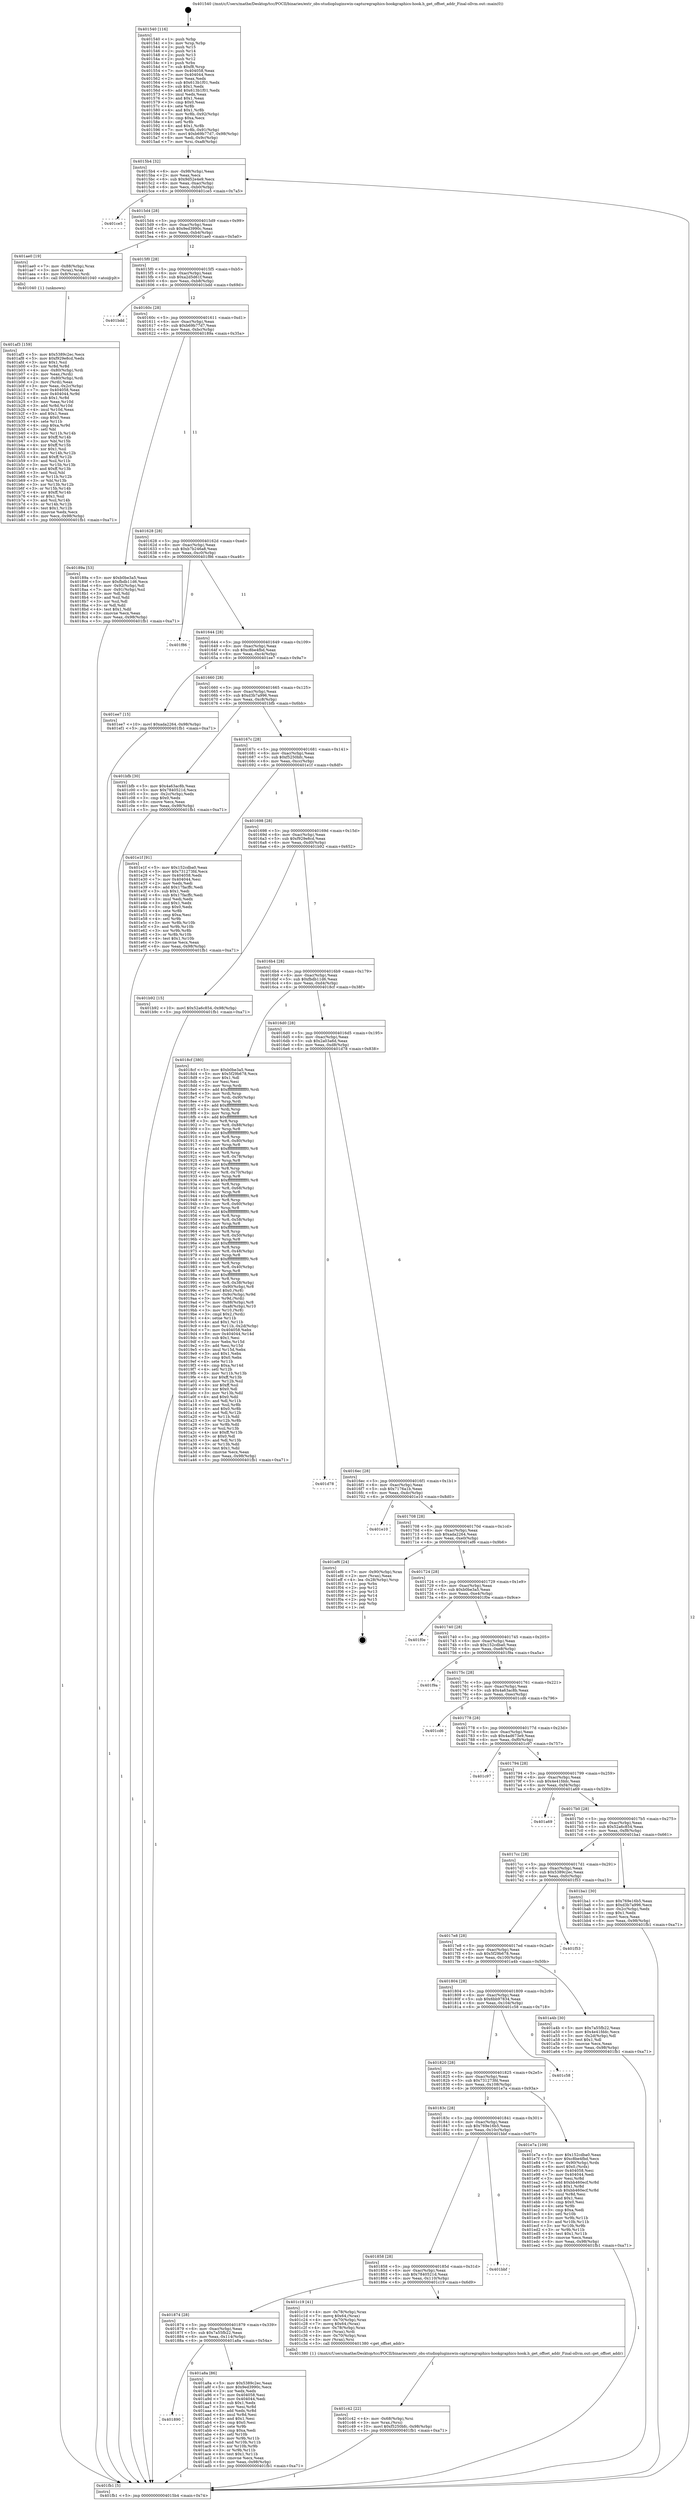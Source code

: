 digraph "0x401540" {
  label = "0x401540 (/mnt/c/Users/mathe/Desktop/tcc/POCII/binaries/extr_obs-studiopluginswin-capturegraphics-hookgraphics-hook.h_get_offset_addr_Final-ollvm.out::main(0))"
  labelloc = "t"
  node[shape=record]

  Entry [label="",width=0.3,height=0.3,shape=circle,fillcolor=black,style=filled]
  "0x4015b4" [label="{
     0x4015b4 [32]\l
     | [instrs]\l
     &nbsp;&nbsp;0x4015b4 \<+6\>: mov -0x98(%rbp),%eax\l
     &nbsp;&nbsp;0x4015ba \<+2\>: mov %eax,%ecx\l
     &nbsp;&nbsp;0x4015bc \<+6\>: sub $0x9d52e4e9,%ecx\l
     &nbsp;&nbsp;0x4015c2 \<+6\>: mov %eax,-0xac(%rbp)\l
     &nbsp;&nbsp;0x4015c8 \<+6\>: mov %ecx,-0xb0(%rbp)\l
     &nbsp;&nbsp;0x4015ce \<+6\>: je 0000000000401ce5 \<main+0x7a5\>\l
  }"]
  "0x401ce5" [label="{
     0x401ce5\l
  }", style=dashed]
  "0x4015d4" [label="{
     0x4015d4 [28]\l
     | [instrs]\l
     &nbsp;&nbsp;0x4015d4 \<+5\>: jmp 00000000004015d9 \<main+0x99\>\l
     &nbsp;&nbsp;0x4015d9 \<+6\>: mov -0xac(%rbp),%eax\l
     &nbsp;&nbsp;0x4015df \<+5\>: sub $0x9ed3990c,%eax\l
     &nbsp;&nbsp;0x4015e4 \<+6\>: mov %eax,-0xb4(%rbp)\l
     &nbsp;&nbsp;0x4015ea \<+6\>: je 0000000000401ae0 \<main+0x5a0\>\l
  }"]
  Exit [label="",width=0.3,height=0.3,shape=circle,fillcolor=black,style=filled,peripheries=2]
  "0x401ae0" [label="{
     0x401ae0 [19]\l
     | [instrs]\l
     &nbsp;&nbsp;0x401ae0 \<+7\>: mov -0x88(%rbp),%rax\l
     &nbsp;&nbsp;0x401ae7 \<+3\>: mov (%rax),%rax\l
     &nbsp;&nbsp;0x401aea \<+4\>: mov 0x8(%rax),%rdi\l
     &nbsp;&nbsp;0x401aee \<+5\>: call 0000000000401040 \<atoi@plt\>\l
     | [calls]\l
     &nbsp;&nbsp;0x401040 \{1\} (unknown)\l
  }"]
  "0x4015f0" [label="{
     0x4015f0 [28]\l
     | [instrs]\l
     &nbsp;&nbsp;0x4015f0 \<+5\>: jmp 00000000004015f5 \<main+0xb5\>\l
     &nbsp;&nbsp;0x4015f5 \<+6\>: mov -0xac(%rbp),%eax\l
     &nbsp;&nbsp;0x4015fb \<+5\>: sub $0xa2d5d61f,%eax\l
     &nbsp;&nbsp;0x401600 \<+6\>: mov %eax,-0xb8(%rbp)\l
     &nbsp;&nbsp;0x401606 \<+6\>: je 0000000000401bdd \<main+0x69d\>\l
  }"]
  "0x401c42" [label="{
     0x401c42 [22]\l
     | [instrs]\l
     &nbsp;&nbsp;0x401c42 \<+4\>: mov -0x68(%rbp),%rsi\l
     &nbsp;&nbsp;0x401c46 \<+3\>: mov %rax,(%rsi)\l
     &nbsp;&nbsp;0x401c49 \<+10\>: movl $0xf5250bfc,-0x98(%rbp)\l
     &nbsp;&nbsp;0x401c53 \<+5\>: jmp 0000000000401fb1 \<main+0xa71\>\l
  }"]
  "0x401bdd" [label="{
     0x401bdd\l
  }", style=dashed]
  "0x40160c" [label="{
     0x40160c [28]\l
     | [instrs]\l
     &nbsp;&nbsp;0x40160c \<+5\>: jmp 0000000000401611 \<main+0xd1\>\l
     &nbsp;&nbsp;0x401611 \<+6\>: mov -0xac(%rbp),%eax\l
     &nbsp;&nbsp;0x401617 \<+5\>: sub $0xb69b77d7,%eax\l
     &nbsp;&nbsp;0x40161c \<+6\>: mov %eax,-0xbc(%rbp)\l
     &nbsp;&nbsp;0x401622 \<+6\>: je 000000000040189a \<main+0x35a\>\l
  }"]
  "0x401af3" [label="{
     0x401af3 [159]\l
     | [instrs]\l
     &nbsp;&nbsp;0x401af3 \<+5\>: mov $0x5389c2ec,%ecx\l
     &nbsp;&nbsp;0x401af8 \<+5\>: mov $0xf929e8cd,%edx\l
     &nbsp;&nbsp;0x401afd \<+3\>: mov $0x1,%sil\l
     &nbsp;&nbsp;0x401b00 \<+3\>: xor %r8d,%r8d\l
     &nbsp;&nbsp;0x401b03 \<+4\>: mov -0x80(%rbp),%rdi\l
     &nbsp;&nbsp;0x401b07 \<+2\>: mov %eax,(%rdi)\l
     &nbsp;&nbsp;0x401b09 \<+4\>: mov -0x80(%rbp),%rdi\l
     &nbsp;&nbsp;0x401b0d \<+2\>: mov (%rdi),%eax\l
     &nbsp;&nbsp;0x401b0f \<+3\>: mov %eax,-0x2c(%rbp)\l
     &nbsp;&nbsp;0x401b12 \<+7\>: mov 0x404058,%eax\l
     &nbsp;&nbsp;0x401b19 \<+8\>: mov 0x404044,%r9d\l
     &nbsp;&nbsp;0x401b21 \<+4\>: sub $0x1,%r8d\l
     &nbsp;&nbsp;0x401b25 \<+3\>: mov %eax,%r10d\l
     &nbsp;&nbsp;0x401b28 \<+3\>: add %r8d,%r10d\l
     &nbsp;&nbsp;0x401b2b \<+4\>: imul %r10d,%eax\l
     &nbsp;&nbsp;0x401b2f \<+3\>: and $0x1,%eax\l
     &nbsp;&nbsp;0x401b32 \<+3\>: cmp $0x0,%eax\l
     &nbsp;&nbsp;0x401b35 \<+4\>: sete %r11b\l
     &nbsp;&nbsp;0x401b39 \<+4\>: cmp $0xa,%r9d\l
     &nbsp;&nbsp;0x401b3d \<+3\>: setl %bl\l
     &nbsp;&nbsp;0x401b40 \<+3\>: mov %r11b,%r14b\l
     &nbsp;&nbsp;0x401b43 \<+4\>: xor $0xff,%r14b\l
     &nbsp;&nbsp;0x401b47 \<+3\>: mov %bl,%r15b\l
     &nbsp;&nbsp;0x401b4a \<+4\>: xor $0xff,%r15b\l
     &nbsp;&nbsp;0x401b4e \<+4\>: xor $0x1,%sil\l
     &nbsp;&nbsp;0x401b52 \<+3\>: mov %r14b,%r12b\l
     &nbsp;&nbsp;0x401b55 \<+4\>: and $0xff,%r12b\l
     &nbsp;&nbsp;0x401b59 \<+3\>: and %sil,%r11b\l
     &nbsp;&nbsp;0x401b5c \<+3\>: mov %r15b,%r13b\l
     &nbsp;&nbsp;0x401b5f \<+4\>: and $0xff,%r13b\l
     &nbsp;&nbsp;0x401b63 \<+3\>: and %sil,%bl\l
     &nbsp;&nbsp;0x401b66 \<+3\>: or %r11b,%r12b\l
     &nbsp;&nbsp;0x401b69 \<+3\>: or %bl,%r13b\l
     &nbsp;&nbsp;0x401b6c \<+3\>: xor %r13b,%r12b\l
     &nbsp;&nbsp;0x401b6f \<+3\>: or %r15b,%r14b\l
     &nbsp;&nbsp;0x401b72 \<+4\>: xor $0xff,%r14b\l
     &nbsp;&nbsp;0x401b76 \<+4\>: or $0x1,%sil\l
     &nbsp;&nbsp;0x401b7a \<+3\>: and %sil,%r14b\l
     &nbsp;&nbsp;0x401b7d \<+3\>: or %r14b,%r12b\l
     &nbsp;&nbsp;0x401b80 \<+4\>: test $0x1,%r12b\l
     &nbsp;&nbsp;0x401b84 \<+3\>: cmovne %edx,%ecx\l
     &nbsp;&nbsp;0x401b87 \<+6\>: mov %ecx,-0x98(%rbp)\l
     &nbsp;&nbsp;0x401b8d \<+5\>: jmp 0000000000401fb1 \<main+0xa71\>\l
  }"]
  "0x40189a" [label="{
     0x40189a [53]\l
     | [instrs]\l
     &nbsp;&nbsp;0x40189a \<+5\>: mov $0xb0be3a5,%eax\l
     &nbsp;&nbsp;0x40189f \<+5\>: mov $0xfbdb11d6,%ecx\l
     &nbsp;&nbsp;0x4018a4 \<+6\>: mov -0x92(%rbp),%dl\l
     &nbsp;&nbsp;0x4018aa \<+7\>: mov -0x91(%rbp),%sil\l
     &nbsp;&nbsp;0x4018b1 \<+3\>: mov %dl,%dil\l
     &nbsp;&nbsp;0x4018b4 \<+3\>: and %sil,%dil\l
     &nbsp;&nbsp;0x4018b7 \<+3\>: xor %sil,%dl\l
     &nbsp;&nbsp;0x4018ba \<+3\>: or %dl,%dil\l
     &nbsp;&nbsp;0x4018bd \<+4\>: test $0x1,%dil\l
     &nbsp;&nbsp;0x4018c1 \<+3\>: cmovne %ecx,%eax\l
     &nbsp;&nbsp;0x4018c4 \<+6\>: mov %eax,-0x98(%rbp)\l
     &nbsp;&nbsp;0x4018ca \<+5\>: jmp 0000000000401fb1 \<main+0xa71\>\l
  }"]
  "0x401628" [label="{
     0x401628 [28]\l
     | [instrs]\l
     &nbsp;&nbsp;0x401628 \<+5\>: jmp 000000000040162d \<main+0xed\>\l
     &nbsp;&nbsp;0x40162d \<+6\>: mov -0xac(%rbp),%eax\l
     &nbsp;&nbsp;0x401633 \<+5\>: sub $0xb7b246a8,%eax\l
     &nbsp;&nbsp;0x401638 \<+6\>: mov %eax,-0xc0(%rbp)\l
     &nbsp;&nbsp;0x40163e \<+6\>: je 0000000000401f86 \<main+0xa46\>\l
  }"]
  "0x401fb1" [label="{
     0x401fb1 [5]\l
     | [instrs]\l
     &nbsp;&nbsp;0x401fb1 \<+5\>: jmp 00000000004015b4 \<main+0x74\>\l
  }"]
  "0x401540" [label="{
     0x401540 [116]\l
     | [instrs]\l
     &nbsp;&nbsp;0x401540 \<+1\>: push %rbp\l
     &nbsp;&nbsp;0x401541 \<+3\>: mov %rsp,%rbp\l
     &nbsp;&nbsp;0x401544 \<+2\>: push %r15\l
     &nbsp;&nbsp;0x401546 \<+2\>: push %r14\l
     &nbsp;&nbsp;0x401548 \<+2\>: push %r13\l
     &nbsp;&nbsp;0x40154a \<+2\>: push %r12\l
     &nbsp;&nbsp;0x40154c \<+1\>: push %rbx\l
     &nbsp;&nbsp;0x40154d \<+7\>: sub $0xf8,%rsp\l
     &nbsp;&nbsp;0x401554 \<+7\>: mov 0x404058,%eax\l
     &nbsp;&nbsp;0x40155b \<+7\>: mov 0x404044,%ecx\l
     &nbsp;&nbsp;0x401562 \<+2\>: mov %eax,%edx\l
     &nbsp;&nbsp;0x401564 \<+6\>: sub $0x613b1f01,%edx\l
     &nbsp;&nbsp;0x40156a \<+3\>: sub $0x1,%edx\l
     &nbsp;&nbsp;0x40156d \<+6\>: add $0x613b1f01,%edx\l
     &nbsp;&nbsp;0x401573 \<+3\>: imul %edx,%eax\l
     &nbsp;&nbsp;0x401576 \<+3\>: and $0x1,%eax\l
     &nbsp;&nbsp;0x401579 \<+3\>: cmp $0x0,%eax\l
     &nbsp;&nbsp;0x40157c \<+4\>: sete %r8b\l
     &nbsp;&nbsp;0x401580 \<+4\>: and $0x1,%r8b\l
     &nbsp;&nbsp;0x401584 \<+7\>: mov %r8b,-0x92(%rbp)\l
     &nbsp;&nbsp;0x40158b \<+3\>: cmp $0xa,%ecx\l
     &nbsp;&nbsp;0x40158e \<+4\>: setl %r8b\l
     &nbsp;&nbsp;0x401592 \<+4\>: and $0x1,%r8b\l
     &nbsp;&nbsp;0x401596 \<+7\>: mov %r8b,-0x91(%rbp)\l
     &nbsp;&nbsp;0x40159d \<+10\>: movl $0xb69b77d7,-0x98(%rbp)\l
     &nbsp;&nbsp;0x4015a7 \<+6\>: mov %edi,-0x9c(%rbp)\l
     &nbsp;&nbsp;0x4015ad \<+7\>: mov %rsi,-0xa8(%rbp)\l
  }"]
  "0x401890" [label="{
     0x401890\l
  }", style=dashed]
  "0x401f86" [label="{
     0x401f86\l
  }", style=dashed]
  "0x401644" [label="{
     0x401644 [28]\l
     | [instrs]\l
     &nbsp;&nbsp;0x401644 \<+5\>: jmp 0000000000401649 \<main+0x109\>\l
     &nbsp;&nbsp;0x401649 \<+6\>: mov -0xac(%rbp),%eax\l
     &nbsp;&nbsp;0x40164f \<+5\>: sub $0xc8be4fbd,%eax\l
     &nbsp;&nbsp;0x401654 \<+6\>: mov %eax,-0xc4(%rbp)\l
     &nbsp;&nbsp;0x40165a \<+6\>: je 0000000000401ee7 \<main+0x9a7\>\l
  }"]
  "0x401a8a" [label="{
     0x401a8a [86]\l
     | [instrs]\l
     &nbsp;&nbsp;0x401a8a \<+5\>: mov $0x5389c2ec,%eax\l
     &nbsp;&nbsp;0x401a8f \<+5\>: mov $0x9ed3990c,%ecx\l
     &nbsp;&nbsp;0x401a94 \<+2\>: xor %edx,%edx\l
     &nbsp;&nbsp;0x401a96 \<+7\>: mov 0x404058,%esi\l
     &nbsp;&nbsp;0x401a9d \<+7\>: mov 0x404044,%edi\l
     &nbsp;&nbsp;0x401aa4 \<+3\>: sub $0x1,%edx\l
     &nbsp;&nbsp;0x401aa7 \<+3\>: mov %esi,%r8d\l
     &nbsp;&nbsp;0x401aaa \<+3\>: add %edx,%r8d\l
     &nbsp;&nbsp;0x401aad \<+4\>: imul %r8d,%esi\l
     &nbsp;&nbsp;0x401ab1 \<+3\>: and $0x1,%esi\l
     &nbsp;&nbsp;0x401ab4 \<+3\>: cmp $0x0,%esi\l
     &nbsp;&nbsp;0x401ab7 \<+4\>: sete %r9b\l
     &nbsp;&nbsp;0x401abb \<+3\>: cmp $0xa,%edi\l
     &nbsp;&nbsp;0x401abe \<+4\>: setl %r10b\l
     &nbsp;&nbsp;0x401ac2 \<+3\>: mov %r9b,%r11b\l
     &nbsp;&nbsp;0x401ac5 \<+3\>: and %r10b,%r11b\l
     &nbsp;&nbsp;0x401ac8 \<+3\>: xor %r10b,%r9b\l
     &nbsp;&nbsp;0x401acb \<+3\>: or %r9b,%r11b\l
     &nbsp;&nbsp;0x401ace \<+4\>: test $0x1,%r11b\l
     &nbsp;&nbsp;0x401ad2 \<+3\>: cmovne %ecx,%eax\l
     &nbsp;&nbsp;0x401ad5 \<+6\>: mov %eax,-0x98(%rbp)\l
     &nbsp;&nbsp;0x401adb \<+5\>: jmp 0000000000401fb1 \<main+0xa71\>\l
  }"]
  "0x401ee7" [label="{
     0x401ee7 [15]\l
     | [instrs]\l
     &nbsp;&nbsp;0x401ee7 \<+10\>: movl $0xada2264,-0x98(%rbp)\l
     &nbsp;&nbsp;0x401ef1 \<+5\>: jmp 0000000000401fb1 \<main+0xa71\>\l
  }"]
  "0x401660" [label="{
     0x401660 [28]\l
     | [instrs]\l
     &nbsp;&nbsp;0x401660 \<+5\>: jmp 0000000000401665 \<main+0x125\>\l
     &nbsp;&nbsp;0x401665 \<+6\>: mov -0xac(%rbp),%eax\l
     &nbsp;&nbsp;0x40166b \<+5\>: sub $0xd3b7a996,%eax\l
     &nbsp;&nbsp;0x401670 \<+6\>: mov %eax,-0xc8(%rbp)\l
     &nbsp;&nbsp;0x401676 \<+6\>: je 0000000000401bfb \<main+0x6bb\>\l
  }"]
  "0x401874" [label="{
     0x401874 [28]\l
     | [instrs]\l
     &nbsp;&nbsp;0x401874 \<+5\>: jmp 0000000000401879 \<main+0x339\>\l
     &nbsp;&nbsp;0x401879 \<+6\>: mov -0xac(%rbp),%eax\l
     &nbsp;&nbsp;0x40187f \<+5\>: sub $0x7a55fb22,%eax\l
     &nbsp;&nbsp;0x401884 \<+6\>: mov %eax,-0x114(%rbp)\l
     &nbsp;&nbsp;0x40188a \<+6\>: je 0000000000401a8a \<main+0x54a\>\l
  }"]
  "0x401bfb" [label="{
     0x401bfb [30]\l
     | [instrs]\l
     &nbsp;&nbsp;0x401bfb \<+5\>: mov $0x4a63ac8b,%eax\l
     &nbsp;&nbsp;0x401c00 \<+5\>: mov $0x7840521d,%ecx\l
     &nbsp;&nbsp;0x401c05 \<+3\>: mov -0x2c(%rbp),%edx\l
     &nbsp;&nbsp;0x401c08 \<+3\>: cmp $0x0,%edx\l
     &nbsp;&nbsp;0x401c0b \<+3\>: cmove %ecx,%eax\l
     &nbsp;&nbsp;0x401c0e \<+6\>: mov %eax,-0x98(%rbp)\l
     &nbsp;&nbsp;0x401c14 \<+5\>: jmp 0000000000401fb1 \<main+0xa71\>\l
  }"]
  "0x40167c" [label="{
     0x40167c [28]\l
     | [instrs]\l
     &nbsp;&nbsp;0x40167c \<+5\>: jmp 0000000000401681 \<main+0x141\>\l
     &nbsp;&nbsp;0x401681 \<+6\>: mov -0xac(%rbp),%eax\l
     &nbsp;&nbsp;0x401687 \<+5\>: sub $0xf5250bfc,%eax\l
     &nbsp;&nbsp;0x40168c \<+6\>: mov %eax,-0xcc(%rbp)\l
     &nbsp;&nbsp;0x401692 \<+6\>: je 0000000000401e1f \<main+0x8df\>\l
  }"]
  "0x401c19" [label="{
     0x401c19 [41]\l
     | [instrs]\l
     &nbsp;&nbsp;0x401c19 \<+4\>: mov -0x78(%rbp),%rax\l
     &nbsp;&nbsp;0x401c1d \<+7\>: movq $0x64,(%rax)\l
     &nbsp;&nbsp;0x401c24 \<+4\>: mov -0x70(%rbp),%rax\l
     &nbsp;&nbsp;0x401c28 \<+7\>: movq $0x64,(%rax)\l
     &nbsp;&nbsp;0x401c2f \<+4\>: mov -0x78(%rbp),%rax\l
     &nbsp;&nbsp;0x401c33 \<+3\>: mov (%rax),%rdi\l
     &nbsp;&nbsp;0x401c36 \<+4\>: mov -0x70(%rbp),%rax\l
     &nbsp;&nbsp;0x401c3a \<+3\>: mov (%rax),%rsi\l
     &nbsp;&nbsp;0x401c3d \<+5\>: call 0000000000401380 \<get_offset_addr\>\l
     | [calls]\l
     &nbsp;&nbsp;0x401380 \{1\} (/mnt/c/Users/mathe/Desktop/tcc/POCII/binaries/extr_obs-studiopluginswin-capturegraphics-hookgraphics-hook.h_get_offset_addr_Final-ollvm.out::get_offset_addr)\l
  }"]
  "0x401e1f" [label="{
     0x401e1f [91]\l
     | [instrs]\l
     &nbsp;&nbsp;0x401e1f \<+5\>: mov $0x152cdba0,%eax\l
     &nbsp;&nbsp;0x401e24 \<+5\>: mov $0x731273fd,%ecx\l
     &nbsp;&nbsp;0x401e29 \<+7\>: mov 0x404058,%edx\l
     &nbsp;&nbsp;0x401e30 \<+7\>: mov 0x404044,%esi\l
     &nbsp;&nbsp;0x401e37 \<+2\>: mov %edx,%edi\l
     &nbsp;&nbsp;0x401e39 \<+6\>: add $0x17facffc,%edi\l
     &nbsp;&nbsp;0x401e3f \<+3\>: sub $0x1,%edi\l
     &nbsp;&nbsp;0x401e42 \<+6\>: sub $0x17facffc,%edi\l
     &nbsp;&nbsp;0x401e48 \<+3\>: imul %edi,%edx\l
     &nbsp;&nbsp;0x401e4b \<+3\>: and $0x1,%edx\l
     &nbsp;&nbsp;0x401e4e \<+3\>: cmp $0x0,%edx\l
     &nbsp;&nbsp;0x401e51 \<+4\>: sete %r8b\l
     &nbsp;&nbsp;0x401e55 \<+3\>: cmp $0xa,%esi\l
     &nbsp;&nbsp;0x401e58 \<+4\>: setl %r9b\l
     &nbsp;&nbsp;0x401e5c \<+3\>: mov %r8b,%r10b\l
     &nbsp;&nbsp;0x401e5f \<+3\>: and %r9b,%r10b\l
     &nbsp;&nbsp;0x401e62 \<+3\>: xor %r9b,%r8b\l
     &nbsp;&nbsp;0x401e65 \<+3\>: or %r8b,%r10b\l
     &nbsp;&nbsp;0x401e68 \<+4\>: test $0x1,%r10b\l
     &nbsp;&nbsp;0x401e6c \<+3\>: cmovne %ecx,%eax\l
     &nbsp;&nbsp;0x401e6f \<+6\>: mov %eax,-0x98(%rbp)\l
     &nbsp;&nbsp;0x401e75 \<+5\>: jmp 0000000000401fb1 \<main+0xa71\>\l
  }"]
  "0x401698" [label="{
     0x401698 [28]\l
     | [instrs]\l
     &nbsp;&nbsp;0x401698 \<+5\>: jmp 000000000040169d \<main+0x15d\>\l
     &nbsp;&nbsp;0x40169d \<+6\>: mov -0xac(%rbp),%eax\l
     &nbsp;&nbsp;0x4016a3 \<+5\>: sub $0xf929e8cd,%eax\l
     &nbsp;&nbsp;0x4016a8 \<+6\>: mov %eax,-0xd0(%rbp)\l
     &nbsp;&nbsp;0x4016ae \<+6\>: je 0000000000401b92 \<main+0x652\>\l
  }"]
  "0x401858" [label="{
     0x401858 [28]\l
     | [instrs]\l
     &nbsp;&nbsp;0x401858 \<+5\>: jmp 000000000040185d \<main+0x31d\>\l
     &nbsp;&nbsp;0x40185d \<+6\>: mov -0xac(%rbp),%eax\l
     &nbsp;&nbsp;0x401863 \<+5\>: sub $0x7840521d,%eax\l
     &nbsp;&nbsp;0x401868 \<+6\>: mov %eax,-0x110(%rbp)\l
     &nbsp;&nbsp;0x40186e \<+6\>: je 0000000000401c19 \<main+0x6d9\>\l
  }"]
  "0x401b92" [label="{
     0x401b92 [15]\l
     | [instrs]\l
     &nbsp;&nbsp;0x401b92 \<+10\>: movl $0x52a6c854,-0x98(%rbp)\l
     &nbsp;&nbsp;0x401b9c \<+5\>: jmp 0000000000401fb1 \<main+0xa71\>\l
  }"]
  "0x4016b4" [label="{
     0x4016b4 [28]\l
     | [instrs]\l
     &nbsp;&nbsp;0x4016b4 \<+5\>: jmp 00000000004016b9 \<main+0x179\>\l
     &nbsp;&nbsp;0x4016b9 \<+6\>: mov -0xac(%rbp),%eax\l
     &nbsp;&nbsp;0x4016bf \<+5\>: sub $0xfbdb11d6,%eax\l
     &nbsp;&nbsp;0x4016c4 \<+6\>: mov %eax,-0xd4(%rbp)\l
     &nbsp;&nbsp;0x4016ca \<+6\>: je 00000000004018cf \<main+0x38f\>\l
  }"]
  "0x401bbf" [label="{
     0x401bbf\l
  }", style=dashed]
  "0x4018cf" [label="{
     0x4018cf [380]\l
     | [instrs]\l
     &nbsp;&nbsp;0x4018cf \<+5\>: mov $0xb0be3a5,%eax\l
     &nbsp;&nbsp;0x4018d4 \<+5\>: mov $0x5f29b678,%ecx\l
     &nbsp;&nbsp;0x4018d9 \<+2\>: mov $0x1,%dl\l
     &nbsp;&nbsp;0x4018db \<+2\>: xor %esi,%esi\l
     &nbsp;&nbsp;0x4018dd \<+3\>: mov %rsp,%rdi\l
     &nbsp;&nbsp;0x4018e0 \<+4\>: add $0xfffffffffffffff0,%rdi\l
     &nbsp;&nbsp;0x4018e4 \<+3\>: mov %rdi,%rsp\l
     &nbsp;&nbsp;0x4018e7 \<+7\>: mov %rdi,-0x90(%rbp)\l
     &nbsp;&nbsp;0x4018ee \<+3\>: mov %rsp,%rdi\l
     &nbsp;&nbsp;0x4018f1 \<+4\>: add $0xfffffffffffffff0,%rdi\l
     &nbsp;&nbsp;0x4018f5 \<+3\>: mov %rdi,%rsp\l
     &nbsp;&nbsp;0x4018f8 \<+3\>: mov %rsp,%r8\l
     &nbsp;&nbsp;0x4018fb \<+4\>: add $0xfffffffffffffff0,%r8\l
     &nbsp;&nbsp;0x4018ff \<+3\>: mov %r8,%rsp\l
     &nbsp;&nbsp;0x401902 \<+7\>: mov %r8,-0x88(%rbp)\l
     &nbsp;&nbsp;0x401909 \<+3\>: mov %rsp,%r8\l
     &nbsp;&nbsp;0x40190c \<+4\>: add $0xfffffffffffffff0,%r8\l
     &nbsp;&nbsp;0x401910 \<+3\>: mov %r8,%rsp\l
     &nbsp;&nbsp;0x401913 \<+4\>: mov %r8,-0x80(%rbp)\l
     &nbsp;&nbsp;0x401917 \<+3\>: mov %rsp,%r8\l
     &nbsp;&nbsp;0x40191a \<+4\>: add $0xfffffffffffffff0,%r8\l
     &nbsp;&nbsp;0x40191e \<+3\>: mov %r8,%rsp\l
     &nbsp;&nbsp;0x401921 \<+4\>: mov %r8,-0x78(%rbp)\l
     &nbsp;&nbsp;0x401925 \<+3\>: mov %rsp,%r8\l
     &nbsp;&nbsp;0x401928 \<+4\>: add $0xfffffffffffffff0,%r8\l
     &nbsp;&nbsp;0x40192c \<+3\>: mov %r8,%rsp\l
     &nbsp;&nbsp;0x40192f \<+4\>: mov %r8,-0x70(%rbp)\l
     &nbsp;&nbsp;0x401933 \<+3\>: mov %rsp,%r8\l
     &nbsp;&nbsp;0x401936 \<+4\>: add $0xfffffffffffffff0,%r8\l
     &nbsp;&nbsp;0x40193a \<+3\>: mov %r8,%rsp\l
     &nbsp;&nbsp;0x40193d \<+4\>: mov %r8,-0x68(%rbp)\l
     &nbsp;&nbsp;0x401941 \<+3\>: mov %rsp,%r8\l
     &nbsp;&nbsp;0x401944 \<+4\>: add $0xfffffffffffffff0,%r8\l
     &nbsp;&nbsp;0x401948 \<+3\>: mov %r8,%rsp\l
     &nbsp;&nbsp;0x40194b \<+4\>: mov %r8,-0x60(%rbp)\l
     &nbsp;&nbsp;0x40194f \<+3\>: mov %rsp,%r8\l
     &nbsp;&nbsp;0x401952 \<+4\>: add $0xfffffffffffffff0,%r8\l
     &nbsp;&nbsp;0x401956 \<+3\>: mov %r8,%rsp\l
     &nbsp;&nbsp;0x401959 \<+4\>: mov %r8,-0x58(%rbp)\l
     &nbsp;&nbsp;0x40195d \<+3\>: mov %rsp,%r8\l
     &nbsp;&nbsp;0x401960 \<+4\>: add $0xfffffffffffffff0,%r8\l
     &nbsp;&nbsp;0x401964 \<+3\>: mov %r8,%rsp\l
     &nbsp;&nbsp;0x401967 \<+4\>: mov %r8,-0x50(%rbp)\l
     &nbsp;&nbsp;0x40196b \<+3\>: mov %rsp,%r8\l
     &nbsp;&nbsp;0x40196e \<+4\>: add $0xfffffffffffffff0,%r8\l
     &nbsp;&nbsp;0x401972 \<+3\>: mov %r8,%rsp\l
     &nbsp;&nbsp;0x401975 \<+4\>: mov %r8,-0x48(%rbp)\l
     &nbsp;&nbsp;0x401979 \<+3\>: mov %rsp,%r8\l
     &nbsp;&nbsp;0x40197c \<+4\>: add $0xfffffffffffffff0,%r8\l
     &nbsp;&nbsp;0x401980 \<+3\>: mov %r8,%rsp\l
     &nbsp;&nbsp;0x401983 \<+4\>: mov %r8,-0x40(%rbp)\l
     &nbsp;&nbsp;0x401987 \<+3\>: mov %rsp,%r8\l
     &nbsp;&nbsp;0x40198a \<+4\>: add $0xfffffffffffffff0,%r8\l
     &nbsp;&nbsp;0x40198e \<+3\>: mov %r8,%rsp\l
     &nbsp;&nbsp;0x401991 \<+4\>: mov %r8,-0x38(%rbp)\l
     &nbsp;&nbsp;0x401995 \<+7\>: mov -0x90(%rbp),%r8\l
     &nbsp;&nbsp;0x40199c \<+7\>: movl $0x0,(%r8)\l
     &nbsp;&nbsp;0x4019a3 \<+7\>: mov -0x9c(%rbp),%r9d\l
     &nbsp;&nbsp;0x4019aa \<+3\>: mov %r9d,(%rdi)\l
     &nbsp;&nbsp;0x4019ad \<+7\>: mov -0x88(%rbp),%r8\l
     &nbsp;&nbsp;0x4019b4 \<+7\>: mov -0xa8(%rbp),%r10\l
     &nbsp;&nbsp;0x4019bb \<+3\>: mov %r10,(%r8)\l
     &nbsp;&nbsp;0x4019be \<+3\>: cmpl $0x2,(%rdi)\l
     &nbsp;&nbsp;0x4019c1 \<+4\>: setne %r11b\l
     &nbsp;&nbsp;0x4019c5 \<+4\>: and $0x1,%r11b\l
     &nbsp;&nbsp;0x4019c9 \<+4\>: mov %r11b,-0x2d(%rbp)\l
     &nbsp;&nbsp;0x4019cd \<+7\>: mov 0x404058,%ebx\l
     &nbsp;&nbsp;0x4019d4 \<+8\>: mov 0x404044,%r14d\l
     &nbsp;&nbsp;0x4019dc \<+3\>: sub $0x1,%esi\l
     &nbsp;&nbsp;0x4019df \<+3\>: mov %ebx,%r15d\l
     &nbsp;&nbsp;0x4019e2 \<+3\>: add %esi,%r15d\l
     &nbsp;&nbsp;0x4019e5 \<+4\>: imul %r15d,%ebx\l
     &nbsp;&nbsp;0x4019e9 \<+3\>: and $0x1,%ebx\l
     &nbsp;&nbsp;0x4019ec \<+3\>: cmp $0x0,%ebx\l
     &nbsp;&nbsp;0x4019ef \<+4\>: sete %r11b\l
     &nbsp;&nbsp;0x4019f3 \<+4\>: cmp $0xa,%r14d\l
     &nbsp;&nbsp;0x4019f7 \<+4\>: setl %r12b\l
     &nbsp;&nbsp;0x4019fb \<+3\>: mov %r11b,%r13b\l
     &nbsp;&nbsp;0x4019fe \<+4\>: xor $0xff,%r13b\l
     &nbsp;&nbsp;0x401a02 \<+3\>: mov %r12b,%sil\l
     &nbsp;&nbsp;0x401a05 \<+4\>: xor $0xff,%sil\l
     &nbsp;&nbsp;0x401a09 \<+3\>: xor $0x0,%dl\l
     &nbsp;&nbsp;0x401a0c \<+3\>: mov %r13b,%dil\l
     &nbsp;&nbsp;0x401a0f \<+4\>: and $0x0,%dil\l
     &nbsp;&nbsp;0x401a13 \<+3\>: and %dl,%r11b\l
     &nbsp;&nbsp;0x401a16 \<+3\>: mov %sil,%r8b\l
     &nbsp;&nbsp;0x401a19 \<+4\>: and $0x0,%r8b\l
     &nbsp;&nbsp;0x401a1d \<+3\>: and %dl,%r12b\l
     &nbsp;&nbsp;0x401a20 \<+3\>: or %r11b,%dil\l
     &nbsp;&nbsp;0x401a23 \<+3\>: or %r12b,%r8b\l
     &nbsp;&nbsp;0x401a26 \<+3\>: xor %r8b,%dil\l
     &nbsp;&nbsp;0x401a29 \<+3\>: or %sil,%r13b\l
     &nbsp;&nbsp;0x401a2c \<+4\>: xor $0xff,%r13b\l
     &nbsp;&nbsp;0x401a30 \<+3\>: or $0x0,%dl\l
     &nbsp;&nbsp;0x401a33 \<+3\>: and %dl,%r13b\l
     &nbsp;&nbsp;0x401a36 \<+3\>: or %r13b,%dil\l
     &nbsp;&nbsp;0x401a39 \<+4\>: test $0x1,%dil\l
     &nbsp;&nbsp;0x401a3d \<+3\>: cmovne %ecx,%eax\l
     &nbsp;&nbsp;0x401a40 \<+6\>: mov %eax,-0x98(%rbp)\l
     &nbsp;&nbsp;0x401a46 \<+5\>: jmp 0000000000401fb1 \<main+0xa71\>\l
  }"]
  "0x4016d0" [label="{
     0x4016d0 [28]\l
     | [instrs]\l
     &nbsp;&nbsp;0x4016d0 \<+5\>: jmp 00000000004016d5 \<main+0x195\>\l
     &nbsp;&nbsp;0x4016d5 \<+6\>: mov -0xac(%rbp),%eax\l
     &nbsp;&nbsp;0x4016db \<+5\>: sub $0x2a03a6d,%eax\l
     &nbsp;&nbsp;0x4016e0 \<+6\>: mov %eax,-0xd8(%rbp)\l
     &nbsp;&nbsp;0x4016e6 \<+6\>: je 0000000000401d78 \<main+0x838\>\l
  }"]
  "0x40183c" [label="{
     0x40183c [28]\l
     | [instrs]\l
     &nbsp;&nbsp;0x40183c \<+5\>: jmp 0000000000401841 \<main+0x301\>\l
     &nbsp;&nbsp;0x401841 \<+6\>: mov -0xac(%rbp),%eax\l
     &nbsp;&nbsp;0x401847 \<+5\>: sub $0x769e16b5,%eax\l
     &nbsp;&nbsp;0x40184c \<+6\>: mov %eax,-0x10c(%rbp)\l
     &nbsp;&nbsp;0x401852 \<+6\>: je 0000000000401bbf \<main+0x67f\>\l
  }"]
  "0x401e7a" [label="{
     0x401e7a [109]\l
     | [instrs]\l
     &nbsp;&nbsp;0x401e7a \<+5\>: mov $0x152cdba0,%eax\l
     &nbsp;&nbsp;0x401e7f \<+5\>: mov $0xc8be4fbd,%ecx\l
     &nbsp;&nbsp;0x401e84 \<+7\>: mov -0x90(%rbp),%rdx\l
     &nbsp;&nbsp;0x401e8b \<+6\>: movl $0x0,(%rdx)\l
     &nbsp;&nbsp;0x401e91 \<+7\>: mov 0x404058,%esi\l
     &nbsp;&nbsp;0x401e98 \<+7\>: mov 0x404044,%edi\l
     &nbsp;&nbsp;0x401e9f \<+3\>: mov %esi,%r8d\l
     &nbsp;&nbsp;0x401ea2 \<+7\>: add $0xbb460ecf,%r8d\l
     &nbsp;&nbsp;0x401ea9 \<+4\>: sub $0x1,%r8d\l
     &nbsp;&nbsp;0x401ead \<+7\>: sub $0xbb460ecf,%r8d\l
     &nbsp;&nbsp;0x401eb4 \<+4\>: imul %r8d,%esi\l
     &nbsp;&nbsp;0x401eb8 \<+3\>: and $0x1,%esi\l
     &nbsp;&nbsp;0x401ebb \<+3\>: cmp $0x0,%esi\l
     &nbsp;&nbsp;0x401ebe \<+4\>: sete %r9b\l
     &nbsp;&nbsp;0x401ec2 \<+3\>: cmp $0xa,%edi\l
     &nbsp;&nbsp;0x401ec5 \<+4\>: setl %r10b\l
     &nbsp;&nbsp;0x401ec9 \<+3\>: mov %r9b,%r11b\l
     &nbsp;&nbsp;0x401ecc \<+3\>: and %r10b,%r11b\l
     &nbsp;&nbsp;0x401ecf \<+3\>: xor %r10b,%r9b\l
     &nbsp;&nbsp;0x401ed2 \<+3\>: or %r9b,%r11b\l
     &nbsp;&nbsp;0x401ed5 \<+4\>: test $0x1,%r11b\l
     &nbsp;&nbsp;0x401ed9 \<+3\>: cmovne %ecx,%eax\l
     &nbsp;&nbsp;0x401edc \<+6\>: mov %eax,-0x98(%rbp)\l
     &nbsp;&nbsp;0x401ee2 \<+5\>: jmp 0000000000401fb1 \<main+0xa71\>\l
  }"]
  "0x401d78" [label="{
     0x401d78\l
  }", style=dashed]
  "0x4016ec" [label="{
     0x4016ec [28]\l
     | [instrs]\l
     &nbsp;&nbsp;0x4016ec \<+5\>: jmp 00000000004016f1 \<main+0x1b1\>\l
     &nbsp;&nbsp;0x4016f1 \<+6\>: mov -0xac(%rbp),%eax\l
     &nbsp;&nbsp;0x4016f7 \<+5\>: sub $0x7176a1b,%eax\l
     &nbsp;&nbsp;0x4016fc \<+6\>: mov %eax,-0xdc(%rbp)\l
     &nbsp;&nbsp;0x401702 \<+6\>: je 0000000000401e10 \<main+0x8d0\>\l
  }"]
  "0x401820" [label="{
     0x401820 [28]\l
     | [instrs]\l
     &nbsp;&nbsp;0x401820 \<+5\>: jmp 0000000000401825 \<main+0x2e5\>\l
     &nbsp;&nbsp;0x401825 \<+6\>: mov -0xac(%rbp),%eax\l
     &nbsp;&nbsp;0x40182b \<+5\>: sub $0x731273fd,%eax\l
     &nbsp;&nbsp;0x401830 \<+6\>: mov %eax,-0x108(%rbp)\l
     &nbsp;&nbsp;0x401836 \<+6\>: je 0000000000401e7a \<main+0x93a\>\l
  }"]
  "0x401e10" [label="{
     0x401e10\l
  }", style=dashed]
  "0x401708" [label="{
     0x401708 [28]\l
     | [instrs]\l
     &nbsp;&nbsp;0x401708 \<+5\>: jmp 000000000040170d \<main+0x1cd\>\l
     &nbsp;&nbsp;0x40170d \<+6\>: mov -0xac(%rbp),%eax\l
     &nbsp;&nbsp;0x401713 \<+5\>: sub $0xada2264,%eax\l
     &nbsp;&nbsp;0x401718 \<+6\>: mov %eax,-0xe0(%rbp)\l
     &nbsp;&nbsp;0x40171e \<+6\>: je 0000000000401ef6 \<main+0x9b6\>\l
  }"]
  "0x401c58" [label="{
     0x401c58\l
  }", style=dashed]
  "0x401ef6" [label="{
     0x401ef6 [24]\l
     | [instrs]\l
     &nbsp;&nbsp;0x401ef6 \<+7\>: mov -0x90(%rbp),%rax\l
     &nbsp;&nbsp;0x401efd \<+2\>: mov (%rax),%eax\l
     &nbsp;&nbsp;0x401eff \<+4\>: lea -0x28(%rbp),%rsp\l
     &nbsp;&nbsp;0x401f03 \<+1\>: pop %rbx\l
     &nbsp;&nbsp;0x401f04 \<+2\>: pop %r12\l
     &nbsp;&nbsp;0x401f06 \<+2\>: pop %r13\l
     &nbsp;&nbsp;0x401f08 \<+2\>: pop %r14\l
     &nbsp;&nbsp;0x401f0a \<+2\>: pop %r15\l
     &nbsp;&nbsp;0x401f0c \<+1\>: pop %rbp\l
     &nbsp;&nbsp;0x401f0d \<+1\>: ret\l
  }"]
  "0x401724" [label="{
     0x401724 [28]\l
     | [instrs]\l
     &nbsp;&nbsp;0x401724 \<+5\>: jmp 0000000000401729 \<main+0x1e9\>\l
     &nbsp;&nbsp;0x401729 \<+6\>: mov -0xac(%rbp),%eax\l
     &nbsp;&nbsp;0x40172f \<+5\>: sub $0xb0be3a5,%eax\l
     &nbsp;&nbsp;0x401734 \<+6\>: mov %eax,-0xe4(%rbp)\l
     &nbsp;&nbsp;0x40173a \<+6\>: je 0000000000401f0e \<main+0x9ce\>\l
  }"]
  "0x401804" [label="{
     0x401804 [28]\l
     | [instrs]\l
     &nbsp;&nbsp;0x401804 \<+5\>: jmp 0000000000401809 \<main+0x2c9\>\l
     &nbsp;&nbsp;0x401809 \<+6\>: mov -0xac(%rbp),%eax\l
     &nbsp;&nbsp;0x40180f \<+5\>: sub $0x6bb97834,%eax\l
     &nbsp;&nbsp;0x401814 \<+6\>: mov %eax,-0x104(%rbp)\l
     &nbsp;&nbsp;0x40181a \<+6\>: je 0000000000401c58 \<main+0x718\>\l
  }"]
  "0x401f0e" [label="{
     0x401f0e\l
  }", style=dashed]
  "0x401740" [label="{
     0x401740 [28]\l
     | [instrs]\l
     &nbsp;&nbsp;0x401740 \<+5\>: jmp 0000000000401745 \<main+0x205\>\l
     &nbsp;&nbsp;0x401745 \<+6\>: mov -0xac(%rbp),%eax\l
     &nbsp;&nbsp;0x40174b \<+5\>: sub $0x152cdba0,%eax\l
     &nbsp;&nbsp;0x401750 \<+6\>: mov %eax,-0xe8(%rbp)\l
     &nbsp;&nbsp;0x401756 \<+6\>: je 0000000000401f9a \<main+0xa5a\>\l
  }"]
  "0x401a4b" [label="{
     0x401a4b [30]\l
     | [instrs]\l
     &nbsp;&nbsp;0x401a4b \<+5\>: mov $0x7a55fb22,%eax\l
     &nbsp;&nbsp;0x401a50 \<+5\>: mov $0x4e41fddc,%ecx\l
     &nbsp;&nbsp;0x401a55 \<+3\>: mov -0x2d(%rbp),%dl\l
     &nbsp;&nbsp;0x401a58 \<+3\>: test $0x1,%dl\l
     &nbsp;&nbsp;0x401a5b \<+3\>: cmovne %ecx,%eax\l
     &nbsp;&nbsp;0x401a5e \<+6\>: mov %eax,-0x98(%rbp)\l
     &nbsp;&nbsp;0x401a64 \<+5\>: jmp 0000000000401fb1 \<main+0xa71\>\l
  }"]
  "0x401f9a" [label="{
     0x401f9a\l
  }", style=dashed]
  "0x40175c" [label="{
     0x40175c [28]\l
     | [instrs]\l
     &nbsp;&nbsp;0x40175c \<+5\>: jmp 0000000000401761 \<main+0x221\>\l
     &nbsp;&nbsp;0x401761 \<+6\>: mov -0xac(%rbp),%eax\l
     &nbsp;&nbsp;0x401767 \<+5\>: sub $0x4a63ac8b,%eax\l
     &nbsp;&nbsp;0x40176c \<+6\>: mov %eax,-0xec(%rbp)\l
     &nbsp;&nbsp;0x401772 \<+6\>: je 0000000000401cd6 \<main+0x796\>\l
  }"]
  "0x4017e8" [label="{
     0x4017e8 [28]\l
     | [instrs]\l
     &nbsp;&nbsp;0x4017e8 \<+5\>: jmp 00000000004017ed \<main+0x2ad\>\l
     &nbsp;&nbsp;0x4017ed \<+6\>: mov -0xac(%rbp),%eax\l
     &nbsp;&nbsp;0x4017f3 \<+5\>: sub $0x5f29b678,%eax\l
     &nbsp;&nbsp;0x4017f8 \<+6\>: mov %eax,-0x100(%rbp)\l
     &nbsp;&nbsp;0x4017fe \<+6\>: je 0000000000401a4b \<main+0x50b\>\l
  }"]
  "0x401cd6" [label="{
     0x401cd6\l
  }", style=dashed]
  "0x401778" [label="{
     0x401778 [28]\l
     | [instrs]\l
     &nbsp;&nbsp;0x401778 \<+5\>: jmp 000000000040177d \<main+0x23d\>\l
     &nbsp;&nbsp;0x40177d \<+6\>: mov -0xac(%rbp),%eax\l
     &nbsp;&nbsp;0x401783 \<+5\>: sub $0x4ad673e9,%eax\l
     &nbsp;&nbsp;0x401788 \<+6\>: mov %eax,-0xf0(%rbp)\l
     &nbsp;&nbsp;0x40178e \<+6\>: je 0000000000401c97 \<main+0x757\>\l
  }"]
  "0x401f53" [label="{
     0x401f53\l
  }", style=dashed]
  "0x401c97" [label="{
     0x401c97\l
  }", style=dashed]
  "0x401794" [label="{
     0x401794 [28]\l
     | [instrs]\l
     &nbsp;&nbsp;0x401794 \<+5\>: jmp 0000000000401799 \<main+0x259\>\l
     &nbsp;&nbsp;0x401799 \<+6\>: mov -0xac(%rbp),%eax\l
     &nbsp;&nbsp;0x40179f \<+5\>: sub $0x4e41fddc,%eax\l
     &nbsp;&nbsp;0x4017a4 \<+6\>: mov %eax,-0xf4(%rbp)\l
     &nbsp;&nbsp;0x4017aa \<+6\>: je 0000000000401a69 \<main+0x529\>\l
  }"]
  "0x4017cc" [label="{
     0x4017cc [28]\l
     | [instrs]\l
     &nbsp;&nbsp;0x4017cc \<+5\>: jmp 00000000004017d1 \<main+0x291\>\l
     &nbsp;&nbsp;0x4017d1 \<+6\>: mov -0xac(%rbp),%eax\l
     &nbsp;&nbsp;0x4017d7 \<+5\>: sub $0x5389c2ec,%eax\l
     &nbsp;&nbsp;0x4017dc \<+6\>: mov %eax,-0xfc(%rbp)\l
     &nbsp;&nbsp;0x4017e2 \<+6\>: je 0000000000401f53 \<main+0xa13\>\l
  }"]
  "0x401a69" [label="{
     0x401a69\l
  }", style=dashed]
  "0x4017b0" [label="{
     0x4017b0 [28]\l
     | [instrs]\l
     &nbsp;&nbsp;0x4017b0 \<+5\>: jmp 00000000004017b5 \<main+0x275\>\l
     &nbsp;&nbsp;0x4017b5 \<+6\>: mov -0xac(%rbp),%eax\l
     &nbsp;&nbsp;0x4017bb \<+5\>: sub $0x52a6c854,%eax\l
     &nbsp;&nbsp;0x4017c0 \<+6\>: mov %eax,-0xf8(%rbp)\l
     &nbsp;&nbsp;0x4017c6 \<+6\>: je 0000000000401ba1 \<main+0x661\>\l
  }"]
  "0x401ba1" [label="{
     0x401ba1 [30]\l
     | [instrs]\l
     &nbsp;&nbsp;0x401ba1 \<+5\>: mov $0x769e16b5,%eax\l
     &nbsp;&nbsp;0x401ba6 \<+5\>: mov $0xd3b7a996,%ecx\l
     &nbsp;&nbsp;0x401bab \<+3\>: mov -0x2c(%rbp),%edx\l
     &nbsp;&nbsp;0x401bae \<+3\>: cmp $0x1,%edx\l
     &nbsp;&nbsp;0x401bb1 \<+3\>: cmovl %ecx,%eax\l
     &nbsp;&nbsp;0x401bb4 \<+6\>: mov %eax,-0x98(%rbp)\l
     &nbsp;&nbsp;0x401bba \<+5\>: jmp 0000000000401fb1 \<main+0xa71\>\l
  }"]
  Entry -> "0x401540" [label=" 1"]
  "0x4015b4" -> "0x401ce5" [label=" 0"]
  "0x4015b4" -> "0x4015d4" [label=" 13"]
  "0x401ef6" -> Exit [label=" 1"]
  "0x4015d4" -> "0x401ae0" [label=" 1"]
  "0x4015d4" -> "0x4015f0" [label=" 12"]
  "0x401ee7" -> "0x401fb1" [label=" 1"]
  "0x4015f0" -> "0x401bdd" [label=" 0"]
  "0x4015f0" -> "0x40160c" [label=" 12"]
  "0x401e7a" -> "0x401fb1" [label=" 1"]
  "0x40160c" -> "0x40189a" [label=" 1"]
  "0x40160c" -> "0x401628" [label=" 11"]
  "0x40189a" -> "0x401fb1" [label=" 1"]
  "0x401540" -> "0x4015b4" [label=" 1"]
  "0x401fb1" -> "0x4015b4" [label=" 12"]
  "0x401e1f" -> "0x401fb1" [label=" 1"]
  "0x401628" -> "0x401f86" [label=" 0"]
  "0x401628" -> "0x401644" [label=" 11"]
  "0x401c42" -> "0x401fb1" [label=" 1"]
  "0x401644" -> "0x401ee7" [label=" 1"]
  "0x401644" -> "0x401660" [label=" 10"]
  "0x401c19" -> "0x401c42" [label=" 1"]
  "0x401660" -> "0x401bfb" [label=" 1"]
  "0x401660" -> "0x40167c" [label=" 9"]
  "0x401ba1" -> "0x401fb1" [label=" 1"]
  "0x40167c" -> "0x401e1f" [label=" 1"]
  "0x40167c" -> "0x401698" [label=" 8"]
  "0x401b92" -> "0x401fb1" [label=" 1"]
  "0x401698" -> "0x401b92" [label=" 1"]
  "0x401698" -> "0x4016b4" [label=" 7"]
  "0x401ae0" -> "0x401af3" [label=" 1"]
  "0x4016b4" -> "0x4018cf" [label=" 1"]
  "0x4016b4" -> "0x4016d0" [label=" 6"]
  "0x401a8a" -> "0x401fb1" [label=" 1"]
  "0x4018cf" -> "0x401fb1" [label=" 1"]
  "0x401874" -> "0x401a8a" [label=" 1"]
  "0x4016d0" -> "0x401d78" [label=" 0"]
  "0x4016d0" -> "0x4016ec" [label=" 6"]
  "0x401bfb" -> "0x401fb1" [label=" 1"]
  "0x4016ec" -> "0x401e10" [label=" 0"]
  "0x4016ec" -> "0x401708" [label=" 6"]
  "0x401858" -> "0x401c19" [label=" 1"]
  "0x401708" -> "0x401ef6" [label=" 1"]
  "0x401708" -> "0x401724" [label=" 5"]
  "0x401af3" -> "0x401fb1" [label=" 1"]
  "0x401724" -> "0x401f0e" [label=" 0"]
  "0x401724" -> "0x401740" [label=" 5"]
  "0x40183c" -> "0x401bbf" [label=" 0"]
  "0x401740" -> "0x401f9a" [label=" 0"]
  "0x401740" -> "0x40175c" [label=" 5"]
  "0x401874" -> "0x401890" [label=" 0"]
  "0x40175c" -> "0x401cd6" [label=" 0"]
  "0x40175c" -> "0x401778" [label=" 5"]
  "0x401820" -> "0x401e7a" [label=" 1"]
  "0x401778" -> "0x401c97" [label=" 0"]
  "0x401778" -> "0x401794" [label=" 5"]
  "0x401858" -> "0x401874" [label=" 1"]
  "0x401794" -> "0x401a69" [label=" 0"]
  "0x401794" -> "0x4017b0" [label=" 5"]
  "0x401804" -> "0x401c58" [label=" 0"]
  "0x4017b0" -> "0x401ba1" [label=" 1"]
  "0x4017b0" -> "0x4017cc" [label=" 4"]
  "0x401804" -> "0x401820" [label=" 3"]
  "0x4017cc" -> "0x401f53" [label=" 0"]
  "0x4017cc" -> "0x4017e8" [label=" 4"]
  "0x401820" -> "0x40183c" [label=" 2"]
  "0x4017e8" -> "0x401a4b" [label=" 1"]
  "0x4017e8" -> "0x401804" [label=" 3"]
  "0x401a4b" -> "0x401fb1" [label=" 1"]
  "0x40183c" -> "0x401858" [label=" 2"]
}
